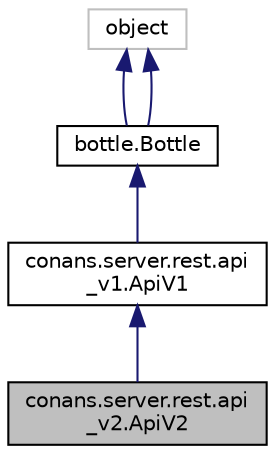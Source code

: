 digraph "conans.server.rest.api_v2.ApiV2"
{
 // LATEX_PDF_SIZE
  edge [fontname="Helvetica",fontsize="10",labelfontname="Helvetica",labelfontsize="10"];
  node [fontname="Helvetica",fontsize="10",shape=record];
  Node1 [label="conans.server.rest.api\l_v2.ApiV2",height=0.2,width=0.4,color="black", fillcolor="grey75", style="filled", fontcolor="black",tooltip=" "];
  Node2 -> Node1 [dir="back",color="midnightblue",fontsize="10",style="solid"];
  Node2 [label="conans.server.rest.api\l_v1.ApiV1",height=0.2,width=0.4,color="black", fillcolor="white", style="filled",URL="$classconans_1_1server_1_1rest_1_1api__v1_1_1ApiV1.html",tooltip=" "];
  Node3 -> Node2 [dir="back",color="midnightblue",fontsize="10",style="solid"];
  Node3 [label="bottle.Bottle",height=0.2,width=0.4,color="black", fillcolor="white", style="filled",URL="$classbottle_1_1Bottle.html",tooltip=" "];
  Node4 -> Node3 [dir="back",color="midnightblue",fontsize="10",style="solid"];
  Node4 [label="object",height=0.2,width=0.4,color="grey75", fillcolor="white", style="filled",tooltip=" "];
  Node4 -> Node3 [dir="back",color="midnightblue",fontsize="10",style="solid"];
}
